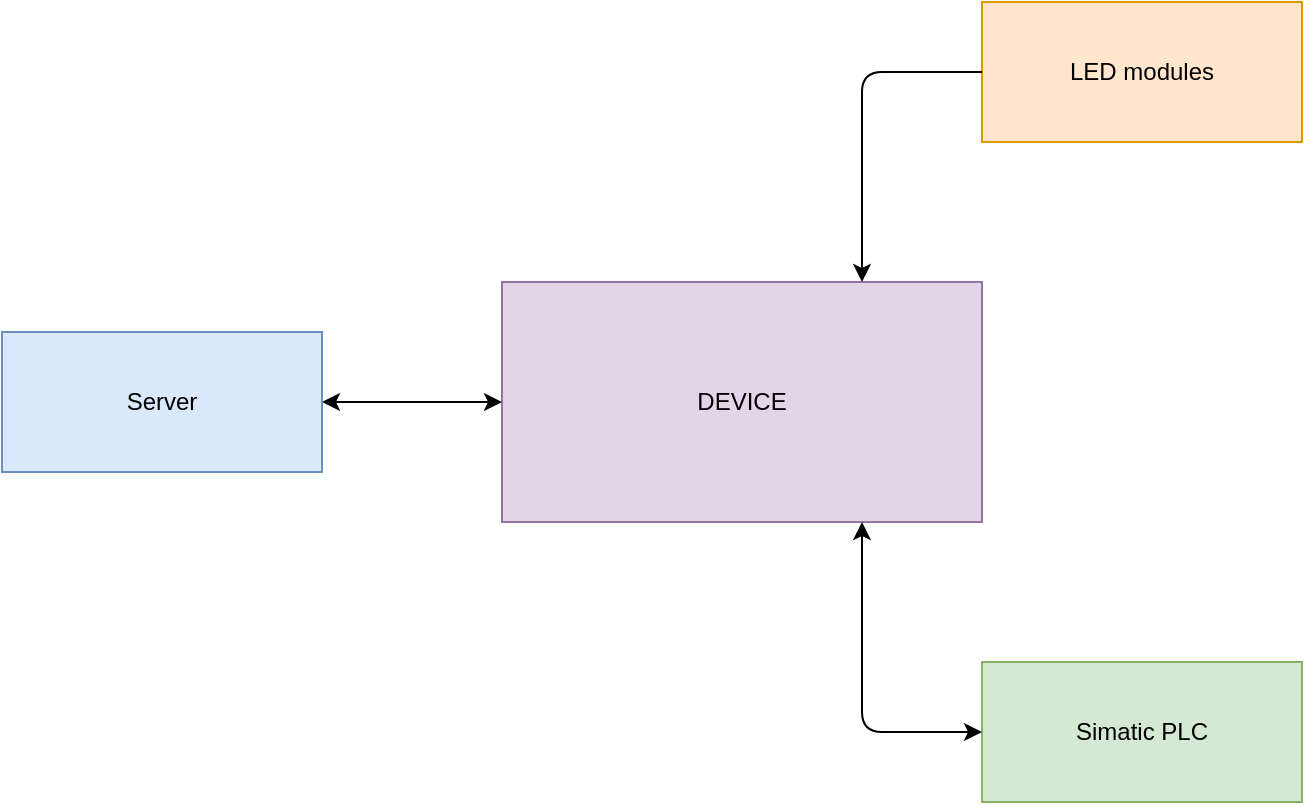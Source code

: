 <mxfile scale="3" border="0">
    <diagram id="LzTGRrPrDBO6Tm46XuKC" name="Page-1">
        <mxGraphModel dx="1746" dy="1383" grid="0" gridSize="10" guides="1" tooltips="1" connect="1" arrows="1" fold="1" page="0" pageScale="1" pageWidth="1600" pageHeight="1200" math="0" shadow="0">
            <root>
                <mxCell id="0"/>
                <mxCell id="1" parent="0"/>
                <mxCell id="12" value="" style="group" vertex="1" connectable="0" parent="1">
                    <mxGeometry x="70" y="60" width="650" height="400" as="geometry"/>
                </mxCell>
                <mxCell id="3" value="DEVICE" style="rounded=0;whiteSpace=wrap;html=1;fillColor=#e1d5e7;strokeColor=#9673a6;container=0;" vertex="1" parent="12">
                    <mxGeometry x="250" y="140" width="240" height="120" as="geometry"/>
                </mxCell>
                <mxCell id="4" value="LED modules" style="rounded=0;whiteSpace=wrap;html=1;fillColor=#ffe6cc;strokeColor=#d79b00;container=0;" vertex="1" parent="12">
                    <mxGeometry x="490" width="160" height="70" as="geometry"/>
                </mxCell>
                <mxCell id="5" value="Simatic PLC" style="rounded=0;whiteSpace=wrap;html=1;fillColor=#d5e8d4;strokeColor=#82b366;container=0;" vertex="1" parent="12">
                    <mxGeometry x="490" y="330" width="160" height="70" as="geometry"/>
                </mxCell>
                <mxCell id="9" style="edgeStyle=none;html=1;exitX=1;exitY=0.5;exitDx=0;exitDy=0;entryX=0;entryY=0.5;entryDx=0;entryDy=0;startArrow=classic;startFill=1;" edge="1" parent="12" source="6" target="3">
                    <mxGeometry relative="1" as="geometry"/>
                </mxCell>
                <mxCell id="6" value="Server" style="rounded=0;whiteSpace=wrap;html=1;fillColor=#dae8fc;strokeColor=#6c8ebf;container=0;" vertex="1" parent="12">
                    <mxGeometry y="165" width="160" height="70" as="geometry"/>
                </mxCell>
                <mxCell id="7" style="edgeStyle=orthogonalEdgeStyle;html=1;entryX=0.75;entryY=0;entryDx=0;entryDy=0;exitX=0;exitY=0.5;exitDx=0;exitDy=0;" edge="1" parent="12" source="4" target="3">
                    <mxGeometry relative="1" as="geometry"/>
                </mxCell>
                <mxCell id="8" style="edgeStyle=orthogonalEdgeStyle;html=1;exitX=0;exitY=0.5;exitDx=0;exitDy=0;startArrow=classic;startFill=1;entryX=0.75;entryY=1;entryDx=0;entryDy=0;" edge="1" parent="12" source="5" target="3">
                    <mxGeometry relative="1" as="geometry">
                        <mxPoint x="440" y="280" as="targetPoint"/>
                    </mxGeometry>
                </mxCell>
            </root>
        </mxGraphModel>
    </diagram>
</mxfile>